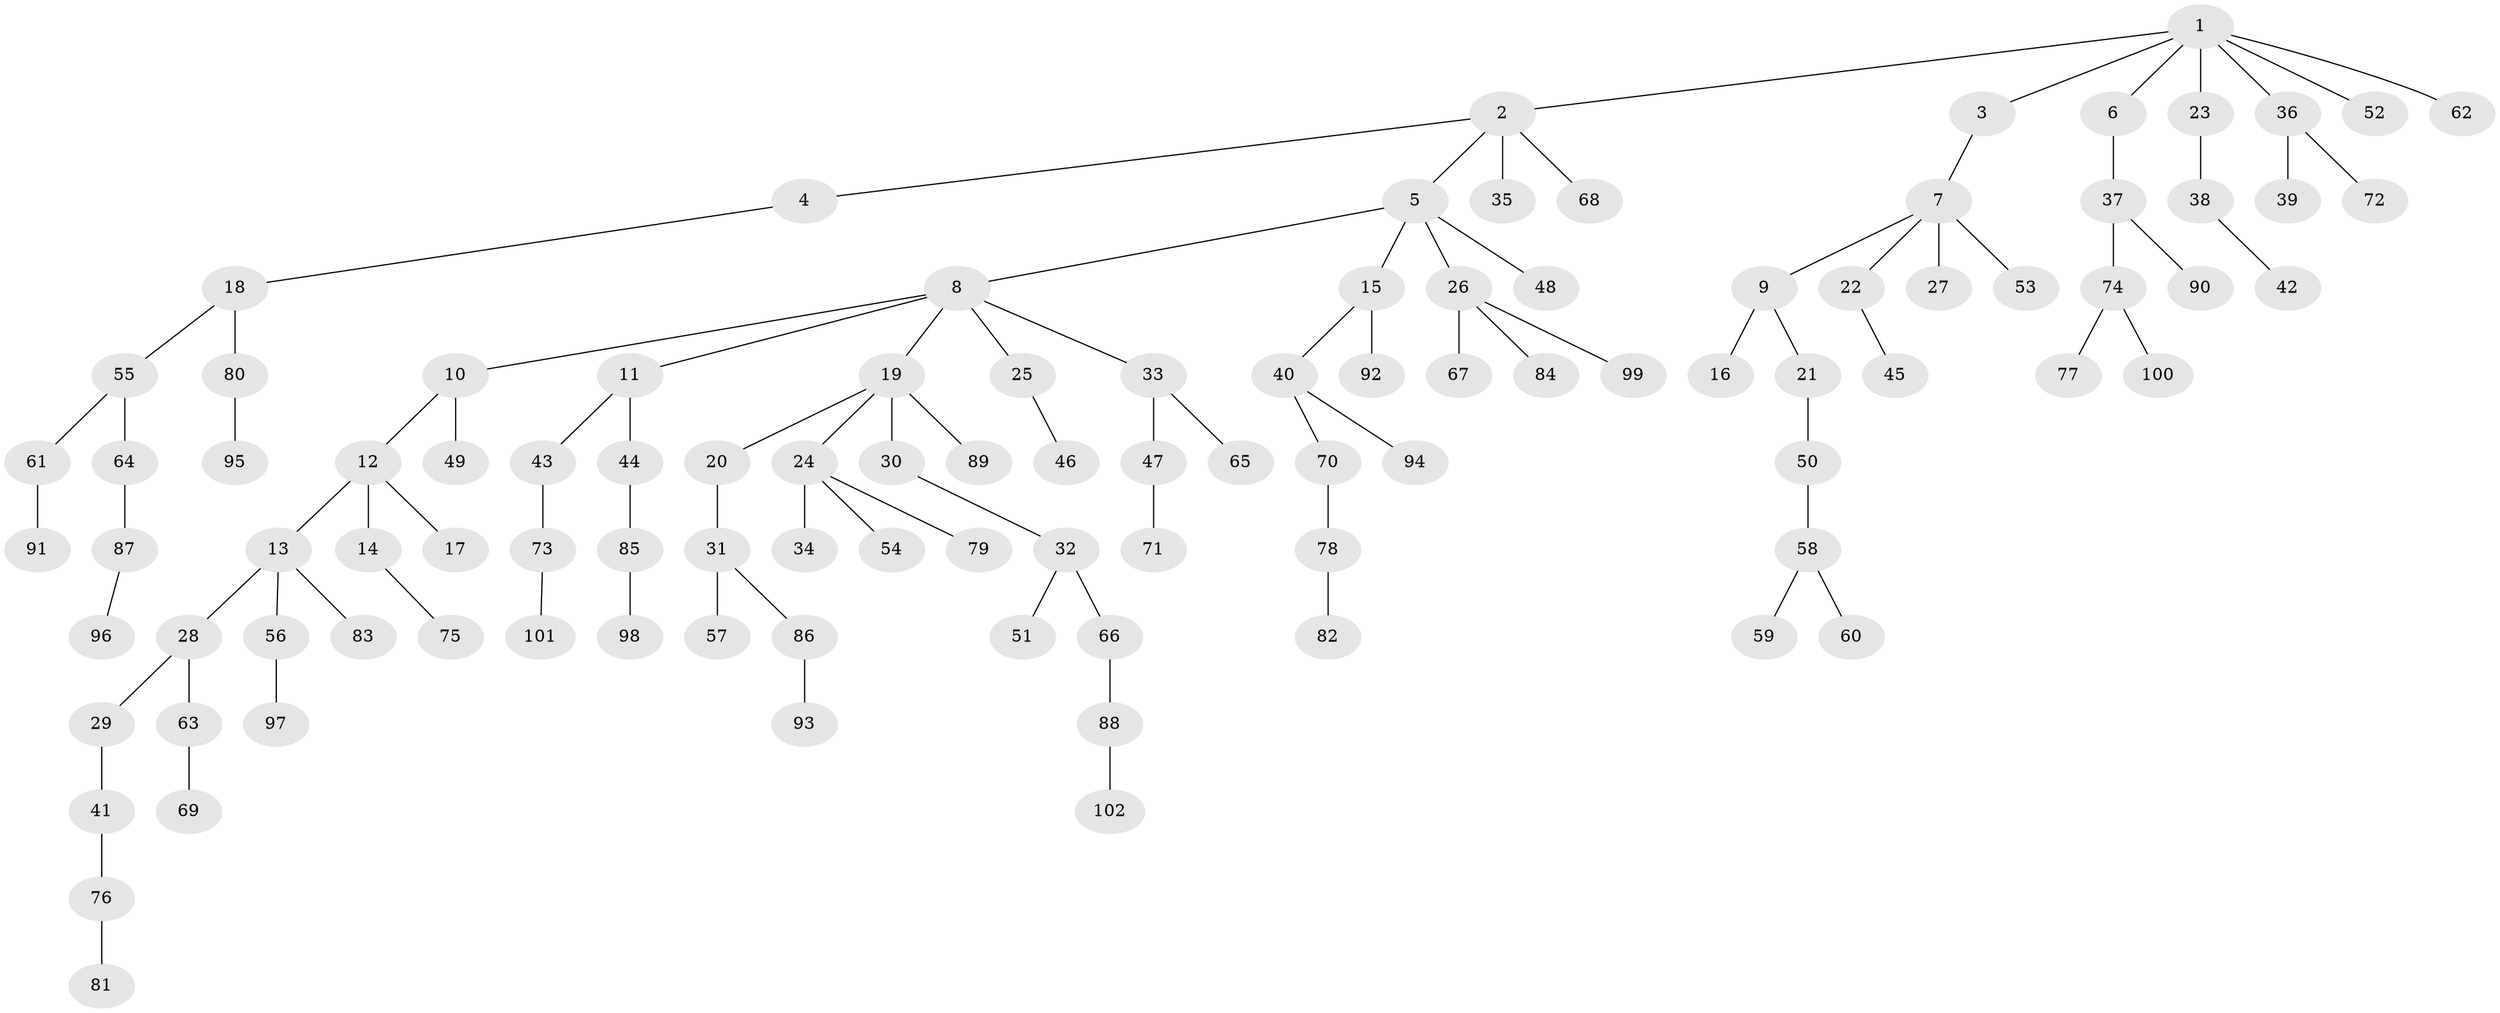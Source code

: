 // Generated by graph-tools (version 1.1) at 2025/26/03/09/25 03:26:27]
// undirected, 102 vertices, 101 edges
graph export_dot {
graph [start="1"]
  node [color=gray90,style=filled];
  1;
  2;
  3;
  4;
  5;
  6;
  7;
  8;
  9;
  10;
  11;
  12;
  13;
  14;
  15;
  16;
  17;
  18;
  19;
  20;
  21;
  22;
  23;
  24;
  25;
  26;
  27;
  28;
  29;
  30;
  31;
  32;
  33;
  34;
  35;
  36;
  37;
  38;
  39;
  40;
  41;
  42;
  43;
  44;
  45;
  46;
  47;
  48;
  49;
  50;
  51;
  52;
  53;
  54;
  55;
  56;
  57;
  58;
  59;
  60;
  61;
  62;
  63;
  64;
  65;
  66;
  67;
  68;
  69;
  70;
  71;
  72;
  73;
  74;
  75;
  76;
  77;
  78;
  79;
  80;
  81;
  82;
  83;
  84;
  85;
  86;
  87;
  88;
  89;
  90;
  91;
  92;
  93;
  94;
  95;
  96;
  97;
  98;
  99;
  100;
  101;
  102;
  1 -- 2;
  1 -- 3;
  1 -- 6;
  1 -- 23;
  1 -- 36;
  1 -- 52;
  1 -- 62;
  2 -- 4;
  2 -- 5;
  2 -- 35;
  2 -- 68;
  3 -- 7;
  4 -- 18;
  5 -- 8;
  5 -- 15;
  5 -- 26;
  5 -- 48;
  6 -- 37;
  7 -- 9;
  7 -- 22;
  7 -- 27;
  7 -- 53;
  8 -- 10;
  8 -- 11;
  8 -- 19;
  8 -- 25;
  8 -- 33;
  9 -- 16;
  9 -- 21;
  10 -- 12;
  10 -- 49;
  11 -- 43;
  11 -- 44;
  12 -- 13;
  12 -- 14;
  12 -- 17;
  13 -- 28;
  13 -- 56;
  13 -- 83;
  14 -- 75;
  15 -- 40;
  15 -- 92;
  18 -- 55;
  18 -- 80;
  19 -- 20;
  19 -- 24;
  19 -- 30;
  19 -- 89;
  20 -- 31;
  21 -- 50;
  22 -- 45;
  23 -- 38;
  24 -- 34;
  24 -- 54;
  24 -- 79;
  25 -- 46;
  26 -- 67;
  26 -- 84;
  26 -- 99;
  28 -- 29;
  28 -- 63;
  29 -- 41;
  30 -- 32;
  31 -- 57;
  31 -- 86;
  32 -- 51;
  32 -- 66;
  33 -- 47;
  33 -- 65;
  36 -- 39;
  36 -- 72;
  37 -- 74;
  37 -- 90;
  38 -- 42;
  40 -- 70;
  40 -- 94;
  41 -- 76;
  43 -- 73;
  44 -- 85;
  47 -- 71;
  50 -- 58;
  55 -- 61;
  55 -- 64;
  56 -- 97;
  58 -- 59;
  58 -- 60;
  61 -- 91;
  63 -- 69;
  64 -- 87;
  66 -- 88;
  70 -- 78;
  73 -- 101;
  74 -- 77;
  74 -- 100;
  76 -- 81;
  78 -- 82;
  80 -- 95;
  85 -- 98;
  86 -- 93;
  87 -- 96;
  88 -- 102;
}
